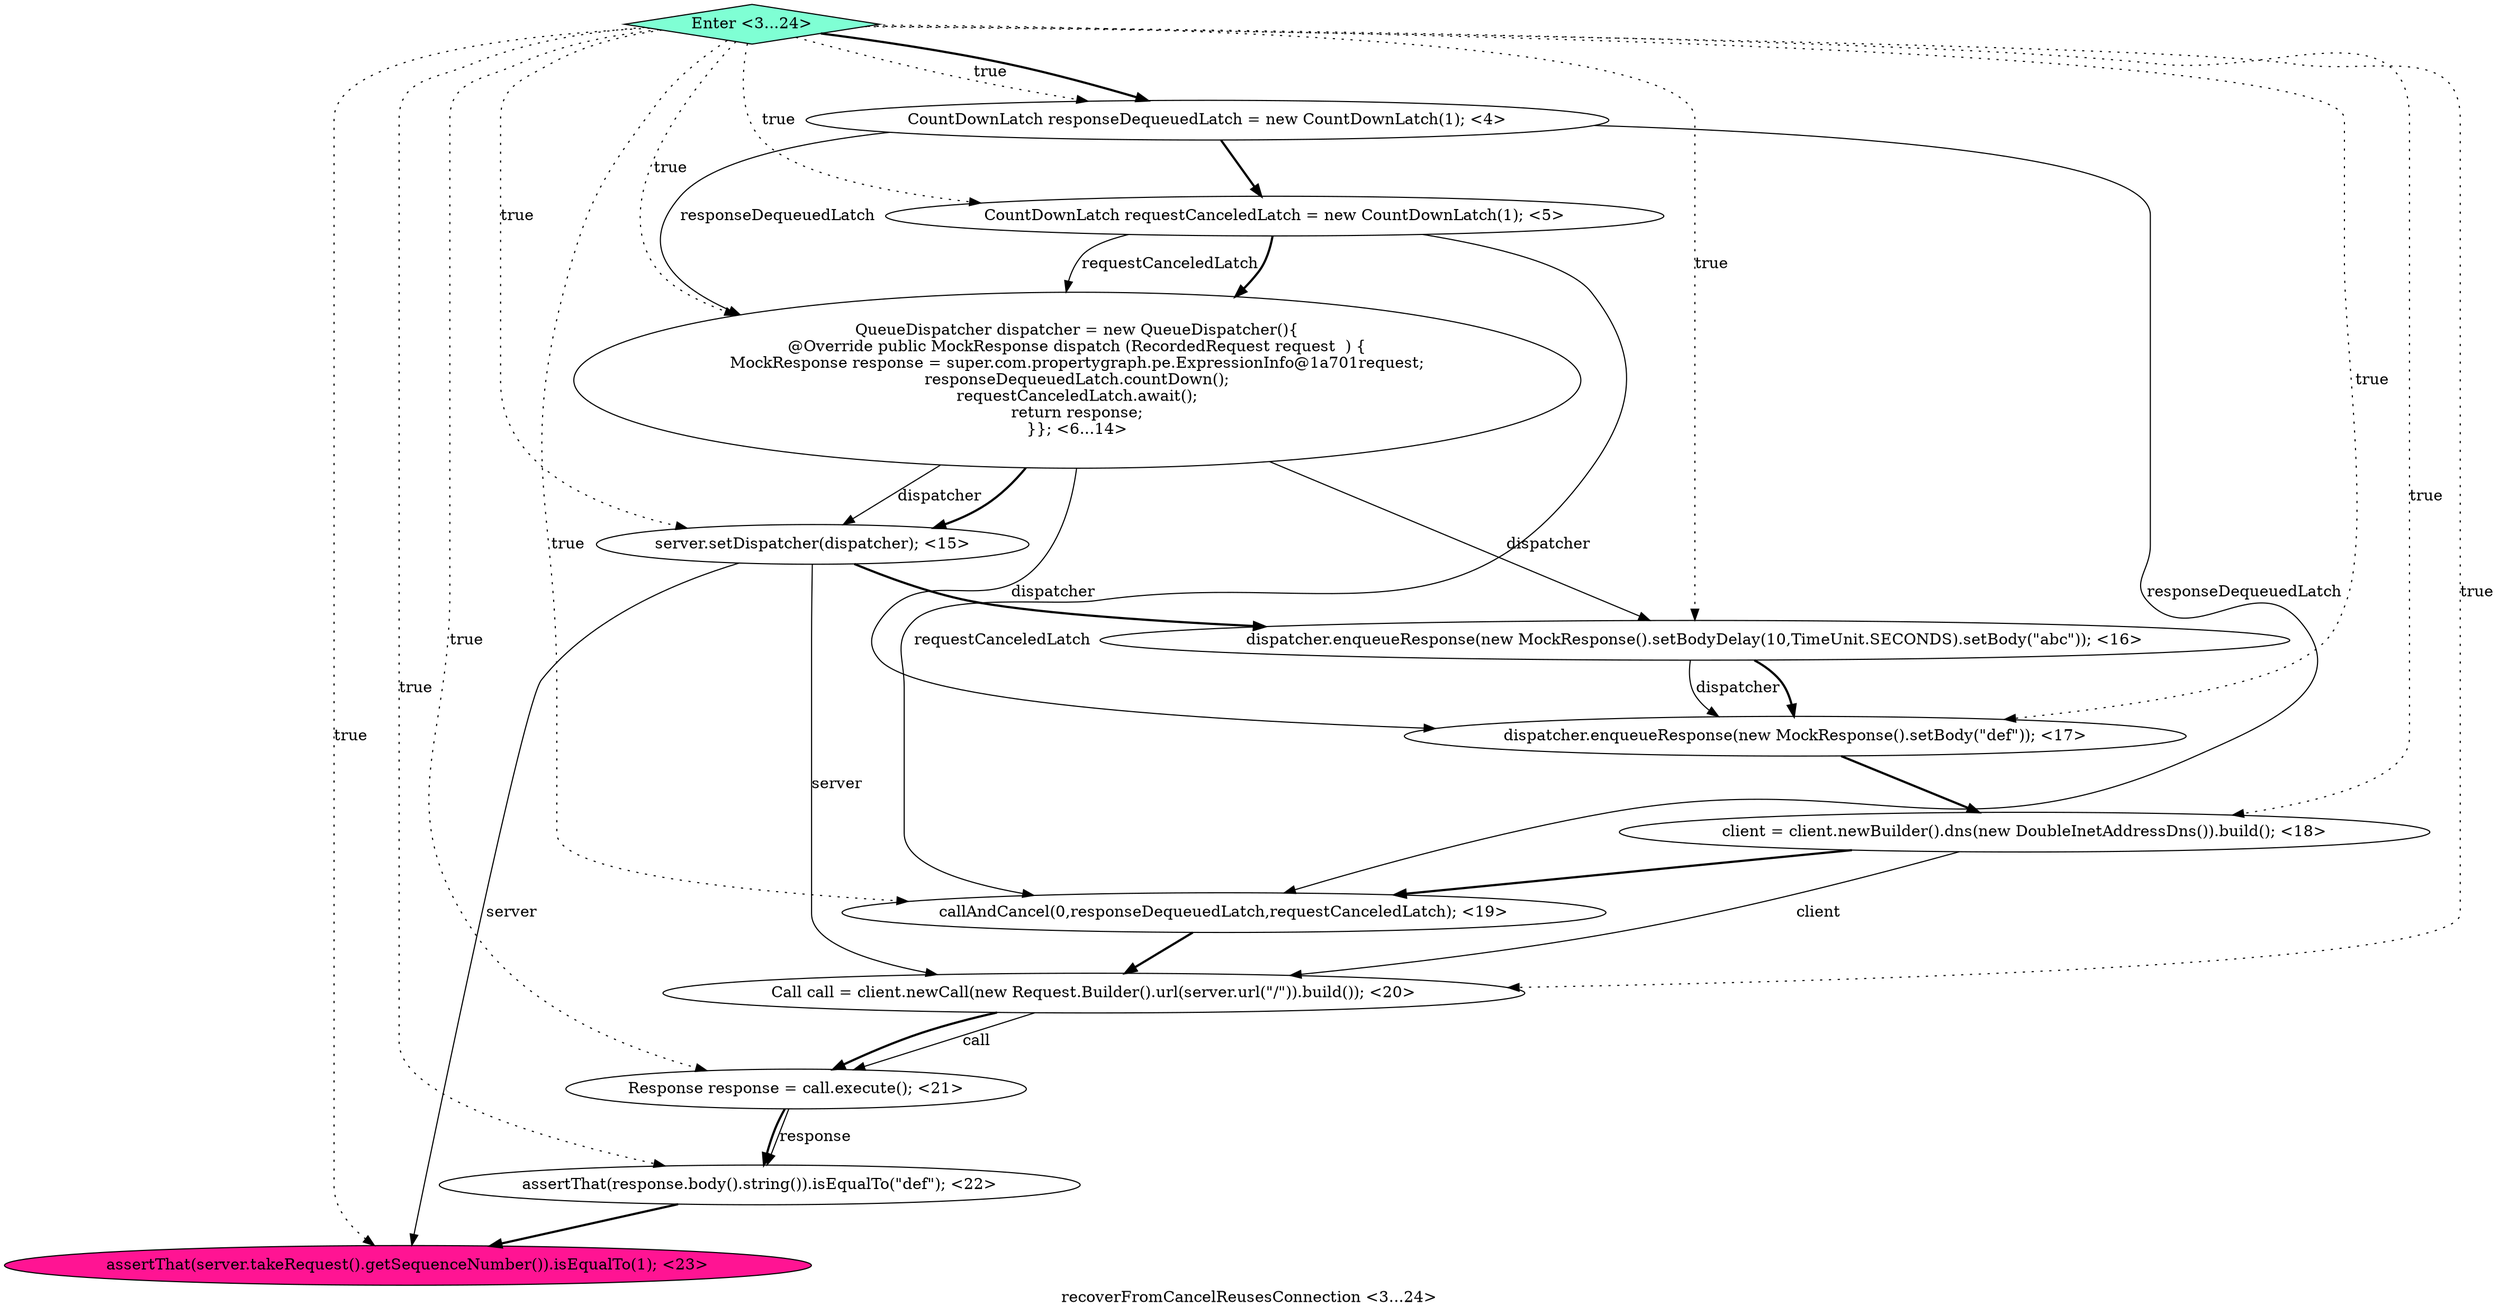 digraph PDG {
label = "recoverFromCancelReusesConnection <3...24>";
0.0 [style = filled, label = "CountDownLatch responseDequeuedLatch = new CountDownLatch(1); <4>", fillcolor = white, shape = ellipse];
0.11 [style = filled, label = "assertThat(server.takeRequest().getSequenceNumber()).isEqualTo(1); <23>", fillcolor = deeppink, shape = ellipse];
0.7 [style = filled, label = "callAndCancel(0,responseDequeuedLatch,requestCanceledLatch); <19>", fillcolor = white, shape = ellipse];
0.8 [style = filled, label = "Call call = client.newCall(new Request.Builder().url(server.url(\"/\")).build()); <20>", fillcolor = white, shape = ellipse];
0.6 [style = filled, label = "client = client.newBuilder().dns(new DoubleInetAddressDns()).build(); <18>", fillcolor = white, shape = ellipse];
0.10 [style = filled, label = "assertThat(response.body().string()).isEqualTo(\"def\"); <22>", fillcolor = white, shape = ellipse];
0.12 [style = filled, label = "Enter <3...24>", fillcolor = aquamarine, shape = diamond];
0.5 [style = filled, label = "dispatcher.enqueueResponse(new MockResponse().setBody(\"def\")); <17>", fillcolor = white, shape = ellipse];
0.9 [style = filled, label = "Response response = call.execute(); <21>", fillcolor = white, shape = ellipse];
0.4 [style = filled, label = "dispatcher.enqueueResponse(new MockResponse().setBodyDelay(10,TimeUnit.SECONDS).setBody(\"abc\")); <16>", fillcolor = white, shape = ellipse];
0.3 [style = filled, label = "server.setDispatcher(dispatcher); <15>", fillcolor = white, shape = ellipse];
0.2 [style = filled, label = "QueueDispatcher dispatcher = new QueueDispatcher(){
@Override public MockResponse dispatch (RecordedRequest request  ) {
MockResponse response = super.com.propertygraph.pe.ExpressionInfo@1a701request;
responseDequeuedLatch.countDown();
requestCanceledLatch.await();
return response;
}}; <6...14>", fillcolor = white, shape = ellipse];
0.1 [style = filled, label = "CountDownLatch requestCanceledLatch = new CountDownLatch(1); <5>", fillcolor = white, shape = ellipse];
0.0 -> 0.1 [style = bold, label=""];
0.0 -> 0.2 [style = solid, label="responseDequeuedLatch"];
0.0 -> 0.7 [style = solid, label="responseDequeuedLatch"];
0.1 -> 0.2 [style = solid, label="requestCanceledLatch"];
0.1 -> 0.2 [style = bold, label=""];
0.1 -> 0.7 [style = solid, label="requestCanceledLatch"];
0.2 -> 0.3 [style = solid, label="dispatcher"];
0.2 -> 0.3 [style = bold, label=""];
0.2 -> 0.4 [style = solid, label="dispatcher"];
0.2 -> 0.5 [style = solid, label="dispatcher"];
0.3 -> 0.4 [style = bold, label=""];
0.3 -> 0.8 [style = solid, label="server"];
0.3 -> 0.11 [style = solid, label="server"];
0.4 -> 0.5 [style = solid, label="dispatcher"];
0.4 -> 0.5 [style = bold, label=""];
0.5 -> 0.6 [style = bold, label=""];
0.6 -> 0.7 [style = bold, label=""];
0.6 -> 0.8 [style = solid, label="client"];
0.7 -> 0.8 [style = bold, label=""];
0.8 -> 0.9 [style = solid, label="call"];
0.8 -> 0.9 [style = bold, label=""];
0.9 -> 0.10 [style = solid, label="response"];
0.9 -> 0.10 [style = bold, label=""];
0.10 -> 0.11 [style = bold, label=""];
0.12 -> 0.0 [style = dotted, label="true"];
0.12 -> 0.0 [style = bold, label=""];
0.12 -> 0.1 [style = dotted, label="true"];
0.12 -> 0.2 [style = dotted, label="true"];
0.12 -> 0.3 [style = dotted, label="true"];
0.12 -> 0.4 [style = dotted, label="true"];
0.12 -> 0.5 [style = dotted, label="true"];
0.12 -> 0.6 [style = dotted, label="true"];
0.12 -> 0.7 [style = dotted, label="true"];
0.12 -> 0.8 [style = dotted, label="true"];
0.12 -> 0.9 [style = dotted, label="true"];
0.12 -> 0.10 [style = dotted, label="true"];
0.12 -> 0.11 [style = dotted, label="true"];
}
